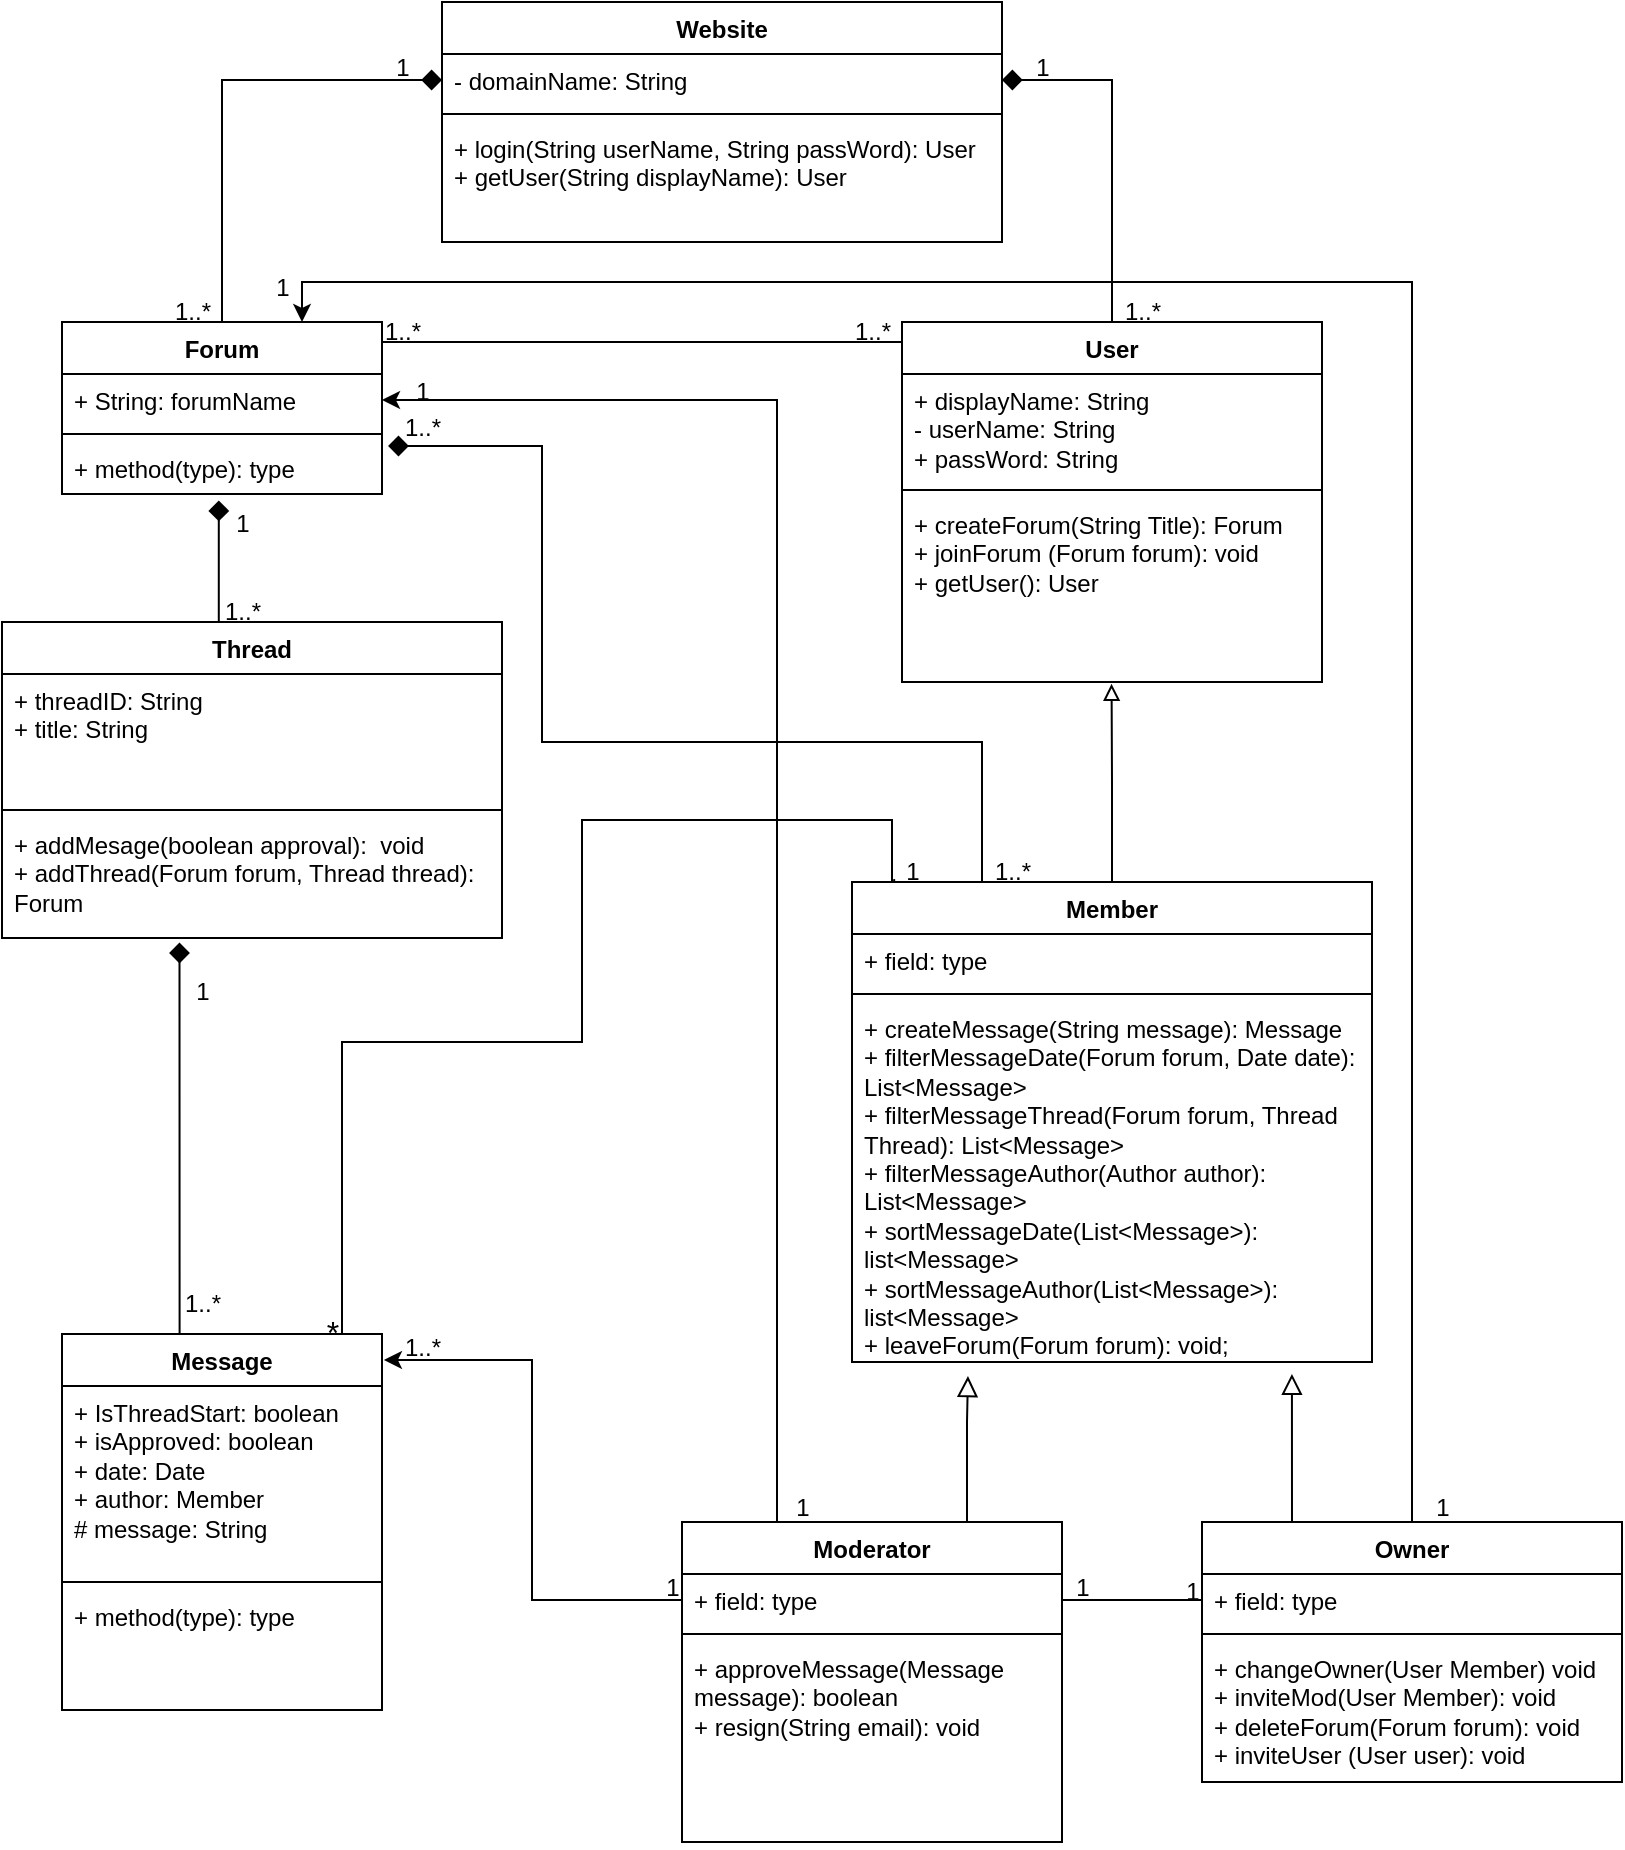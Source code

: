 <mxfile version="22.0.8" type="github">
  <diagram name="Page-1" id="HC84fRIo5L5SZe-6cnd3">
    <mxGraphModel dx="1728" dy="932" grid="1" gridSize="10" guides="1" tooltips="1" connect="1" arrows="1" fold="1" page="1" pageScale="1" pageWidth="850" pageHeight="1100" math="0" shadow="0">
      <root>
        <mxCell id="0" />
        <mxCell id="1" parent="0" />
        <mxCell id="k8Z0aB3li1hWX0Y3ibZ5-13" value="Website" style="swimlane;fontStyle=1;align=center;verticalAlign=top;childLayout=stackLayout;horizontal=1;startSize=26;horizontalStack=0;resizeParent=1;resizeParentMax=0;resizeLast=0;collapsible=1;marginBottom=0;whiteSpace=wrap;html=1;" parent="1" vertex="1">
          <mxGeometry x="240" y="80" width="280" height="120" as="geometry" />
        </mxCell>
        <mxCell id="k8Z0aB3li1hWX0Y3ibZ5-14" value="- domainName: String" style="text;strokeColor=none;fillColor=none;align=left;verticalAlign=top;spacingLeft=4;spacingRight=4;overflow=hidden;rotatable=0;points=[[0,0.5],[1,0.5]];portConstraint=eastwest;whiteSpace=wrap;html=1;" parent="k8Z0aB3li1hWX0Y3ibZ5-13" vertex="1">
          <mxGeometry y="26" width="280" height="26" as="geometry" />
        </mxCell>
        <mxCell id="k8Z0aB3li1hWX0Y3ibZ5-15" value="" style="line;strokeWidth=1;fillColor=none;align=left;verticalAlign=middle;spacingTop=-1;spacingLeft=3;spacingRight=3;rotatable=0;labelPosition=right;points=[];portConstraint=eastwest;strokeColor=inherit;" parent="k8Z0aB3li1hWX0Y3ibZ5-13" vertex="1">
          <mxGeometry y="52" width="280" height="8" as="geometry" />
        </mxCell>
        <mxCell id="k8Z0aB3li1hWX0Y3ibZ5-16" value="+ login(String userName, String passWord): User&lt;br&gt;+ getUser(String displayName): User" style="text;strokeColor=none;fillColor=none;align=left;verticalAlign=top;spacingLeft=4;spacingRight=4;overflow=hidden;rotatable=0;points=[[0,0.5],[1,0.5]];portConstraint=eastwest;whiteSpace=wrap;html=1;" parent="k8Z0aB3li1hWX0Y3ibZ5-13" vertex="1">
          <mxGeometry y="60" width="280" height="60" as="geometry" />
        </mxCell>
        <mxCell id="k8Z0aB3li1hWX0Y3ibZ5-50" style="edgeStyle=orthogonalEdgeStyle;rounded=0;orthogonalLoop=1;jettySize=auto;html=1;exitX=0.5;exitY=0;exitDx=0;exitDy=0;entryX=1;entryY=0.5;entryDx=0;entryDy=0;endArrow=diamond;endFill=1;endSize=8;verticalAlign=top;" parent="1" source="k8Z0aB3li1hWX0Y3ibZ5-17" target="k8Z0aB3li1hWX0Y3ibZ5-14" edge="1">
          <mxGeometry relative="1" as="geometry" />
        </mxCell>
        <mxCell id="5v4WbHEpXa2ZNB2RPAgj-4" style="edgeStyle=orthogonalEdgeStyle;rounded=0;orthogonalLoop=1;jettySize=auto;html=1;exitX=0;exitY=0.25;exitDx=0;exitDy=0;entryX=1;entryY=0.25;entryDx=0;entryDy=0;endArrow=none;endFill=0;" parent="1" source="k8Z0aB3li1hWX0Y3ibZ5-17" target="k8Z0aB3li1hWX0Y3ibZ5-33" edge="1">
          <mxGeometry relative="1" as="geometry">
            <Array as="points">
              <mxPoint x="470" y="250" />
              <mxPoint x="210" y="250" />
            </Array>
          </mxGeometry>
        </mxCell>
        <mxCell id="k8Z0aB3li1hWX0Y3ibZ5-17" value="User" style="swimlane;fontStyle=1;align=center;verticalAlign=top;childLayout=stackLayout;horizontal=1;startSize=26;horizontalStack=0;resizeParent=1;resizeParentMax=0;resizeLast=0;collapsible=1;marginBottom=0;whiteSpace=wrap;html=1;" parent="1" vertex="1">
          <mxGeometry x="470" y="240" width="210" height="180" as="geometry" />
        </mxCell>
        <mxCell id="k8Z0aB3li1hWX0Y3ibZ5-18" value="+ displayName: String&lt;br&gt;- userName: String&lt;br&gt;+ passWord: String" style="text;strokeColor=none;fillColor=none;align=left;verticalAlign=top;spacingLeft=4;spacingRight=4;overflow=hidden;rotatable=0;points=[[0,0.5],[1,0.5]];portConstraint=eastwest;whiteSpace=wrap;html=1;" parent="k8Z0aB3li1hWX0Y3ibZ5-17" vertex="1">
          <mxGeometry y="26" width="210" height="54" as="geometry" />
        </mxCell>
        <mxCell id="k8Z0aB3li1hWX0Y3ibZ5-19" value="" style="line;strokeWidth=1;fillColor=none;align=left;verticalAlign=middle;spacingTop=-1;spacingLeft=3;spacingRight=3;rotatable=0;labelPosition=right;points=[];portConstraint=eastwest;strokeColor=inherit;" parent="k8Z0aB3li1hWX0Y3ibZ5-17" vertex="1">
          <mxGeometry y="80" width="210" height="8" as="geometry" />
        </mxCell>
        <mxCell id="k8Z0aB3li1hWX0Y3ibZ5-20" value="+ createForum(String Title): Forum&lt;br&gt;+ joinForum (Forum forum): void&lt;br&gt;+ getUser(): User" style="text;strokeColor=none;fillColor=none;align=left;verticalAlign=top;spacingLeft=4;spacingRight=4;overflow=hidden;rotatable=0;points=[[0,0.5],[1,0.5]];portConstraint=eastwest;whiteSpace=wrap;html=1;" parent="k8Z0aB3li1hWX0Y3ibZ5-17" vertex="1">
          <mxGeometry y="88" width="210" height="92" as="geometry" />
        </mxCell>
        <mxCell id="k8Z0aB3li1hWX0Y3ibZ5-47" style="edgeStyle=orthogonalEdgeStyle;rounded=0;orthogonalLoop=1;jettySize=auto;html=1;exitX=0.5;exitY=0;exitDx=0;exitDy=0;endArrow=block;endFill=0;entryX=0.499;entryY=1.01;entryDx=0;entryDy=0;entryPerimeter=0;" parent="1" source="k8Z0aB3li1hWX0Y3ibZ5-21" target="k8Z0aB3li1hWX0Y3ibZ5-20" edge="1">
          <mxGeometry relative="1" as="geometry">
            <mxPoint x="550" y="410" as="targetPoint" />
          </mxGeometry>
        </mxCell>
        <mxCell id="k8Z0aB3li1hWX0Y3ibZ5-21" value="Member&lt;br&gt;" style="swimlane;fontStyle=1;align=center;verticalAlign=top;childLayout=stackLayout;horizontal=1;startSize=26;horizontalStack=0;resizeParent=1;resizeParentMax=0;resizeLast=0;collapsible=1;marginBottom=0;whiteSpace=wrap;html=1;" parent="1" vertex="1">
          <mxGeometry x="445" y="520" width="260" height="240" as="geometry" />
        </mxCell>
        <mxCell id="k8Z0aB3li1hWX0Y3ibZ5-22" value="+ field: type" style="text;strokeColor=none;fillColor=none;align=left;verticalAlign=top;spacingLeft=4;spacingRight=4;overflow=hidden;rotatable=0;points=[[0,0.5],[1,0.5]];portConstraint=eastwest;whiteSpace=wrap;html=1;" parent="k8Z0aB3li1hWX0Y3ibZ5-21" vertex="1">
          <mxGeometry y="26" width="260" height="26" as="geometry" />
        </mxCell>
        <mxCell id="k8Z0aB3li1hWX0Y3ibZ5-23" value="" style="line;strokeWidth=1;fillColor=none;align=left;verticalAlign=middle;spacingTop=-1;spacingLeft=3;spacingRight=3;rotatable=0;labelPosition=right;points=[];portConstraint=eastwest;strokeColor=inherit;" parent="k8Z0aB3li1hWX0Y3ibZ5-21" vertex="1">
          <mxGeometry y="52" width="260" height="8" as="geometry" />
        </mxCell>
        <mxCell id="k8Z0aB3li1hWX0Y3ibZ5-24" value="+ createMessage(String message): Message&lt;br&gt;+ filterMessageDate(Forum forum, Date date): List&amp;lt;Message&amp;gt;&amp;nbsp;&lt;br&gt;+ filterMessageThread(Forum forum, Thread Thread): List&amp;lt;Message&amp;gt;&lt;br&gt;+ filterMessageAuthor(Author author): List&amp;lt;Message&amp;gt;&lt;br&gt;+ sortMessageDate(List&amp;lt;Message&amp;gt;): list&amp;lt;Message&amp;gt;&lt;br&gt;+ sortMessageAuthor(List&amp;lt;Message&amp;gt;): list&amp;lt;Message&amp;gt;&lt;br&gt;+ leaveForum(Forum forum): void;" style="text;strokeColor=none;fillColor=none;align=left;verticalAlign=top;spacingLeft=4;spacingRight=4;overflow=hidden;rotatable=0;points=[[0,0.5],[1,0.5]];portConstraint=eastwest;whiteSpace=wrap;html=1;" parent="k8Z0aB3li1hWX0Y3ibZ5-21" vertex="1">
          <mxGeometry y="60" width="260" height="180" as="geometry" />
        </mxCell>
        <mxCell id="5v4WbHEpXa2ZNB2RPAgj-17" style="edgeStyle=orthogonalEdgeStyle;rounded=0;orthogonalLoop=1;jettySize=auto;html=1;exitX=0.5;exitY=0;exitDx=0;exitDy=0;entryX=0.75;entryY=0;entryDx=0;entryDy=0;verticalAlign=top;" parent="1" source="k8Z0aB3li1hWX0Y3ibZ5-25" target="k8Z0aB3li1hWX0Y3ibZ5-33" edge="1">
          <mxGeometry relative="1" as="geometry" />
        </mxCell>
        <mxCell id="k8Z0aB3li1hWX0Y3ibZ5-25" value="Owner" style="swimlane;fontStyle=1;align=center;verticalAlign=top;childLayout=stackLayout;horizontal=1;startSize=26;horizontalStack=0;resizeParent=1;resizeParentMax=0;resizeLast=0;collapsible=1;marginBottom=0;whiteSpace=wrap;html=1;" parent="1" vertex="1">
          <mxGeometry x="620" y="840" width="210" height="130" as="geometry" />
        </mxCell>
        <mxCell id="k8Z0aB3li1hWX0Y3ibZ5-26" value="+ field: type" style="text;strokeColor=none;fillColor=none;align=left;verticalAlign=top;spacingLeft=4;spacingRight=4;overflow=hidden;rotatable=0;points=[[0,0.5],[1,0.5]];portConstraint=eastwest;whiteSpace=wrap;html=1;" parent="k8Z0aB3li1hWX0Y3ibZ5-25" vertex="1">
          <mxGeometry y="26" width="210" height="26" as="geometry" />
        </mxCell>
        <mxCell id="k8Z0aB3li1hWX0Y3ibZ5-27" value="" style="line;strokeWidth=1;fillColor=none;align=left;verticalAlign=middle;spacingTop=-1;spacingLeft=3;spacingRight=3;rotatable=0;labelPosition=right;points=[];portConstraint=eastwest;strokeColor=inherit;" parent="k8Z0aB3li1hWX0Y3ibZ5-25" vertex="1">
          <mxGeometry y="52" width="210" height="8" as="geometry" />
        </mxCell>
        <mxCell id="k8Z0aB3li1hWX0Y3ibZ5-28" value="+ changeOwner(User Member) void&lt;br&gt;+ inviteMod(User Member): void&lt;br&gt;+ deleteForum(Forum forum): void&lt;br&gt;+ inviteUser (User user): void" style="text;strokeColor=none;fillColor=none;align=left;verticalAlign=top;spacingLeft=4;spacingRight=4;overflow=hidden;rotatable=0;points=[[0,0.5],[1,0.5]];portConstraint=eastwest;whiteSpace=wrap;html=1;" parent="k8Z0aB3li1hWX0Y3ibZ5-25" vertex="1">
          <mxGeometry y="60" width="210" height="70" as="geometry" />
        </mxCell>
        <mxCell id="5v4WbHEpXa2ZNB2RPAgj-16" style="edgeStyle=orthogonalEdgeStyle;rounded=0;orthogonalLoop=1;jettySize=auto;html=1;exitX=0.25;exitY=0;exitDx=0;exitDy=0;entryX=1;entryY=0.5;entryDx=0;entryDy=0;" parent="1" source="k8Z0aB3li1hWX0Y3ibZ5-29" target="k8Z0aB3li1hWX0Y3ibZ5-34" edge="1">
          <mxGeometry relative="1" as="geometry" />
        </mxCell>
        <mxCell id="k8Z0aB3li1hWX0Y3ibZ5-29" value="Moderator" style="swimlane;fontStyle=1;align=center;verticalAlign=top;childLayout=stackLayout;horizontal=1;startSize=26;horizontalStack=0;resizeParent=1;resizeParentMax=0;resizeLast=0;collapsible=1;marginBottom=0;whiteSpace=wrap;html=1;" parent="1" vertex="1">
          <mxGeometry x="360" y="840" width="190" height="160" as="geometry" />
        </mxCell>
        <mxCell id="k8Z0aB3li1hWX0Y3ibZ5-30" value="+ field: type" style="text;strokeColor=none;fillColor=none;align=left;verticalAlign=top;spacingLeft=4;spacingRight=4;overflow=hidden;rotatable=0;points=[[0,0.5],[1,0.5]];portConstraint=eastwest;whiteSpace=wrap;html=1;" parent="k8Z0aB3li1hWX0Y3ibZ5-29" vertex="1">
          <mxGeometry y="26" width="190" height="26" as="geometry" />
        </mxCell>
        <mxCell id="k8Z0aB3li1hWX0Y3ibZ5-31" value="" style="line;strokeWidth=1;fillColor=none;align=left;verticalAlign=middle;spacingTop=-1;spacingLeft=3;spacingRight=3;rotatable=0;labelPosition=right;points=[];portConstraint=eastwest;strokeColor=inherit;" parent="k8Z0aB3li1hWX0Y3ibZ5-29" vertex="1">
          <mxGeometry y="52" width="190" height="8" as="geometry" />
        </mxCell>
        <mxCell id="k8Z0aB3li1hWX0Y3ibZ5-32" value="+ approveMessage(Message message): boolean&lt;br&gt;+ resign(String email): void&lt;br&gt;" style="text;strokeColor=none;fillColor=none;align=left;verticalAlign=top;spacingLeft=4;spacingRight=4;overflow=hidden;rotatable=0;points=[[0,0.5],[1,0.5]];portConstraint=eastwest;whiteSpace=wrap;html=1;" parent="k8Z0aB3li1hWX0Y3ibZ5-29" vertex="1">
          <mxGeometry y="60" width="190" height="100" as="geometry" />
        </mxCell>
        <mxCell id="k8Z0aB3li1hWX0Y3ibZ5-52" style="edgeStyle=orthogonalEdgeStyle;rounded=0;orthogonalLoop=1;jettySize=auto;html=1;exitX=0.5;exitY=0;exitDx=0;exitDy=0;entryX=0;entryY=0.5;entryDx=0;entryDy=0;endArrow=diamond;endFill=1;endSize=8;" parent="1" source="k8Z0aB3li1hWX0Y3ibZ5-33" target="k8Z0aB3li1hWX0Y3ibZ5-14" edge="1">
          <mxGeometry relative="1" as="geometry" />
        </mxCell>
        <mxCell id="k8Z0aB3li1hWX0Y3ibZ5-33" value="Forum" style="swimlane;fontStyle=1;align=center;verticalAlign=top;childLayout=stackLayout;horizontal=1;startSize=26;horizontalStack=0;resizeParent=1;resizeParentMax=0;resizeLast=0;collapsible=1;marginBottom=0;whiteSpace=wrap;html=1;" parent="1" vertex="1">
          <mxGeometry x="50" y="240" width="160" height="86" as="geometry" />
        </mxCell>
        <mxCell id="k8Z0aB3li1hWX0Y3ibZ5-34" value="+ String: forumName" style="text;strokeColor=none;fillColor=none;align=left;verticalAlign=top;spacingLeft=4;spacingRight=4;overflow=hidden;rotatable=0;points=[[0,0.5],[1,0.5]];portConstraint=eastwest;whiteSpace=wrap;html=1;" parent="k8Z0aB3li1hWX0Y3ibZ5-33" vertex="1">
          <mxGeometry y="26" width="160" height="26" as="geometry" />
        </mxCell>
        <mxCell id="k8Z0aB3li1hWX0Y3ibZ5-35" value="" style="line;strokeWidth=1;fillColor=none;align=left;verticalAlign=middle;spacingTop=-1;spacingLeft=3;spacingRight=3;rotatable=0;labelPosition=right;points=[];portConstraint=eastwest;strokeColor=inherit;" parent="k8Z0aB3li1hWX0Y3ibZ5-33" vertex="1">
          <mxGeometry y="52" width="160" height="8" as="geometry" />
        </mxCell>
        <mxCell id="k8Z0aB3li1hWX0Y3ibZ5-36" value="+ method(type): type" style="text;strokeColor=none;fillColor=none;align=left;verticalAlign=top;spacingLeft=4;spacingRight=4;overflow=hidden;rotatable=0;points=[[0,0.5],[1,0.5]];portConstraint=eastwest;whiteSpace=wrap;html=1;" parent="k8Z0aB3li1hWX0Y3ibZ5-33" vertex="1">
          <mxGeometry y="60" width="160" height="26" as="geometry" />
        </mxCell>
        <mxCell id="k8Z0aB3li1hWX0Y3ibZ5-37" value="Message" style="swimlane;fontStyle=1;align=center;verticalAlign=top;childLayout=stackLayout;horizontal=1;startSize=26;horizontalStack=0;resizeParent=1;resizeParentMax=0;resizeLast=0;collapsible=1;marginBottom=0;whiteSpace=wrap;html=1;" parent="1" vertex="1">
          <mxGeometry x="50" y="746" width="160" height="188" as="geometry" />
        </mxCell>
        <mxCell id="k8Z0aB3li1hWX0Y3ibZ5-38" value="+ IsThreadStart: boolean&lt;br&gt;+ isApproved: boolean&lt;br&gt;+ date: Date&lt;br&gt;+ author: Member&lt;br&gt;# message: String" style="text;strokeColor=none;fillColor=none;align=left;verticalAlign=top;spacingLeft=4;spacingRight=4;overflow=hidden;rotatable=0;points=[[0,0.5],[1,0.5]];portConstraint=eastwest;whiteSpace=wrap;html=1;" parent="k8Z0aB3li1hWX0Y3ibZ5-37" vertex="1">
          <mxGeometry y="26" width="160" height="94" as="geometry" />
        </mxCell>
        <mxCell id="k8Z0aB3li1hWX0Y3ibZ5-39" value="" style="line;strokeWidth=1;fillColor=none;align=left;verticalAlign=middle;spacingTop=-1;spacingLeft=3;spacingRight=3;rotatable=0;labelPosition=right;points=[];portConstraint=eastwest;strokeColor=inherit;" parent="k8Z0aB3li1hWX0Y3ibZ5-37" vertex="1">
          <mxGeometry y="120" width="160" height="8" as="geometry" />
        </mxCell>
        <mxCell id="k8Z0aB3li1hWX0Y3ibZ5-40" value="+ method(type): type" style="text;strokeColor=none;fillColor=none;align=left;verticalAlign=top;spacingLeft=4;spacingRight=4;overflow=hidden;rotatable=0;points=[[0,0.5],[1,0.5]];portConstraint=eastwest;whiteSpace=wrap;html=1;" parent="k8Z0aB3li1hWX0Y3ibZ5-37" vertex="1">
          <mxGeometry y="128" width="160" height="60" as="geometry" />
        </mxCell>
        <mxCell id="RHpjY7sr-A7wjx9pKyyj-4" style="edgeStyle=orthogonalEdgeStyle;rounded=0;orthogonalLoop=1;jettySize=auto;html=1;exitX=0.5;exitY=0;exitDx=0;exitDy=0;endArrow=diamond;endFill=1;endSize=8;entryX=0.49;entryY=1.125;entryDx=0;entryDy=0;entryPerimeter=0;" parent="1" source="5v4WbHEpXa2ZNB2RPAgj-9" target="k8Z0aB3li1hWX0Y3ibZ5-36" edge="1">
          <mxGeometry relative="1" as="geometry">
            <Array as="points">
              <mxPoint x="128" y="390" />
            </Array>
            <mxPoint x="120" y="340" as="targetPoint" />
          </mxGeometry>
        </mxCell>
        <mxCell id="ja0bDv35mv7Wsw1aUElZ-13" style="edgeStyle=orthogonalEdgeStyle;rounded=0;orthogonalLoop=1;jettySize=auto;html=1;exitX=0.25;exitY=0;exitDx=0;exitDy=0;entryX=1.019;entryY=0.077;entryDx=0;entryDy=0;entryPerimeter=0;endArrow=diamond;endFill=1;endSize=8;" parent="1" source="k8Z0aB3li1hWX0Y3ibZ5-21" target="k8Z0aB3li1hWX0Y3ibZ5-36" edge="1">
          <mxGeometry relative="1" as="geometry">
            <Array as="points">
              <mxPoint x="510" y="450" />
              <mxPoint x="290" y="450" />
              <mxPoint x="290" y="302" />
            </Array>
          </mxGeometry>
        </mxCell>
        <mxCell id="5v4WbHEpXa2ZNB2RPAgj-2" style="edgeStyle=orthogonalEdgeStyle;rounded=0;orthogonalLoop=1;jettySize=auto;html=1;exitX=0;exitY=0.5;exitDx=0;exitDy=0;entryX=1;entryY=0.5;entryDx=0;entryDy=0;endArrow=none;endFill=0;" parent="1" source="k8Z0aB3li1hWX0Y3ibZ5-26" target="k8Z0aB3li1hWX0Y3ibZ5-30" edge="1">
          <mxGeometry relative="1" as="geometry" />
        </mxCell>
        <mxCell id="5v4WbHEpXa2ZNB2RPAgj-9" value="Thread" style="swimlane;fontStyle=1;align=center;verticalAlign=top;childLayout=stackLayout;horizontal=1;startSize=26;horizontalStack=0;resizeParent=1;resizeParentMax=0;resizeLast=0;collapsible=1;marginBottom=0;whiteSpace=wrap;html=1;" parent="1" vertex="1">
          <mxGeometry x="20" y="390" width="250" height="158" as="geometry" />
        </mxCell>
        <mxCell id="5v4WbHEpXa2ZNB2RPAgj-10" value="+ threadID: String&lt;br&gt;+ title: String&lt;br&gt;" style="text;strokeColor=none;fillColor=none;align=left;verticalAlign=top;spacingLeft=4;spacingRight=4;overflow=hidden;rotatable=0;points=[[0,0.5],[1,0.5]];portConstraint=eastwest;whiteSpace=wrap;html=1;" parent="5v4WbHEpXa2ZNB2RPAgj-9" vertex="1">
          <mxGeometry y="26" width="250" height="64" as="geometry" />
        </mxCell>
        <mxCell id="5v4WbHEpXa2ZNB2RPAgj-11" value="" style="line;strokeWidth=1;fillColor=none;align=left;verticalAlign=middle;spacingTop=-1;spacingLeft=3;spacingRight=3;rotatable=0;labelPosition=right;points=[];portConstraint=eastwest;strokeColor=inherit;" parent="5v4WbHEpXa2ZNB2RPAgj-9" vertex="1">
          <mxGeometry y="90" width="250" height="8" as="geometry" />
        </mxCell>
        <mxCell id="5v4WbHEpXa2ZNB2RPAgj-12" value="+ addMesage(boolean approval):&amp;nbsp; void&lt;br&gt;+ addThread(Forum forum, Thread thread):&lt;br&gt;Forum" style="text;strokeColor=none;fillColor=none;align=left;verticalAlign=top;spacingLeft=4;spacingRight=4;overflow=hidden;rotatable=0;points=[[0,0.5],[1,0.5]];portConstraint=eastwest;whiteSpace=wrap;html=1;" parent="5v4WbHEpXa2ZNB2RPAgj-9" vertex="1">
          <mxGeometry y="98" width="250" height="60" as="geometry" />
        </mxCell>
        <mxCell id="5v4WbHEpXa2ZNB2RPAgj-19" style="edgeStyle=orthogonalEdgeStyle;rounded=0;orthogonalLoop=1;jettySize=auto;html=1;exitX=0.081;exitY=-0.006;exitDx=0;exitDy=0;entryX=0.75;entryY=0;entryDx=0;entryDy=0;endArrow=none;endFill=0;exitPerimeter=0;" parent="1" source="k8Z0aB3li1hWX0Y3ibZ5-21" edge="1">
          <mxGeometry relative="1" as="geometry">
            <Array as="points">
              <mxPoint x="466" y="520" />
              <mxPoint x="465" y="520" />
              <mxPoint x="465" y="489" />
              <mxPoint x="310" y="489" />
              <mxPoint x="310" y="600" />
              <mxPoint x="190" y="600" />
            </Array>
            <mxPoint x="465" y="569" as="sourcePoint" />
            <mxPoint x="190" y="746" as="targetPoint" />
          </mxGeometry>
        </mxCell>
        <mxCell id="fme2dWt7JG8xFByP7D0Y-1" style="edgeStyle=orthogonalEdgeStyle;rounded=0;orthogonalLoop=1;jettySize=auto;html=1;exitX=0;exitY=0.5;exitDx=0;exitDy=0;entryX=1.006;entryY=0.069;entryDx=0;entryDy=0;entryPerimeter=0;" edge="1" parent="1" source="k8Z0aB3li1hWX0Y3ibZ5-30" target="k8Z0aB3li1hWX0Y3ibZ5-37">
          <mxGeometry relative="1" as="geometry" />
        </mxCell>
        <mxCell id="fme2dWt7JG8xFByP7D0Y-2" style="edgeStyle=orthogonalEdgeStyle;rounded=0;orthogonalLoop=1;jettySize=auto;html=1;exitX=0.25;exitY=0;exitDx=0;exitDy=0;entryX=0.355;entryY=1.038;entryDx=0;entryDy=0;entryPerimeter=0;endArrow=diamond;endFill=1;endSize=8;" edge="1" parent="1" source="k8Z0aB3li1hWX0Y3ibZ5-37" target="5v4WbHEpXa2ZNB2RPAgj-12">
          <mxGeometry relative="1" as="geometry">
            <Array as="points">
              <mxPoint x="109" y="746" />
            </Array>
          </mxGeometry>
        </mxCell>
        <mxCell id="fme2dWt7JG8xFByP7D0Y-7" style="edgeStyle=orthogonalEdgeStyle;rounded=0;orthogonalLoop=1;jettySize=auto;html=1;exitX=0.25;exitY=0;exitDx=0;exitDy=0;entryX=0.846;entryY=1.033;entryDx=0;entryDy=0;entryPerimeter=0;endSize=8;endArrow=block;endFill=0;" edge="1" parent="1" source="k8Z0aB3li1hWX0Y3ibZ5-25" target="k8Z0aB3li1hWX0Y3ibZ5-24">
          <mxGeometry relative="1" as="geometry">
            <Array as="points">
              <mxPoint x="665" y="840" />
            </Array>
          </mxGeometry>
        </mxCell>
        <mxCell id="fme2dWt7JG8xFByP7D0Y-8" style="edgeStyle=orthogonalEdgeStyle;rounded=0;orthogonalLoop=1;jettySize=auto;html=1;exitX=0.75;exitY=0;exitDx=0;exitDy=0;entryX=0.223;entryY=1.039;entryDx=0;entryDy=0;entryPerimeter=0;endArrow=block;endFill=0;endSize=8;" edge="1" parent="1" source="k8Z0aB3li1hWX0Y3ibZ5-29" target="k8Z0aB3li1hWX0Y3ibZ5-24">
          <mxGeometry relative="1" as="geometry">
            <Array as="points">
              <mxPoint x="503" y="790" />
              <mxPoint x="503" y="790" />
            </Array>
          </mxGeometry>
        </mxCell>
        <mxCell id="fme2dWt7JG8xFByP7D0Y-9" value="1" style="text;html=1;align=center;verticalAlign=middle;resizable=0;points=[];autosize=1;strokeColor=none;fillColor=none;" vertex="1" parent="1">
          <mxGeometry x="525" y="98" width="30" height="30" as="geometry" />
        </mxCell>
        <mxCell id="fme2dWt7JG8xFByP7D0Y-10" value="1..*" style="text;html=1;align=center;verticalAlign=middle;resizable=0;points=[];autosize=1;strokeColor=none;fillColor=none;" vertex="1" parent="1">
          <mxGeometry x="570" y="220" width="40" height="30" as="geometry" />
        </mxCell>
        <mxCell id="fme2dWt7JG8xFByP7D0Y-12" value="1" style="text;html=1;align=center;verticalAlign=middle;resizable=0;points=[];autosize=1;strokeColor=none;fillColor=none;" vertex="1" parent="1">
          <mxGeometry x="145" y="208" width="30" height="30" as="geometry" />
        </mxCell>
        <mxCell id="fme2dWt7JG8xFByP7D0Y-14" value="1" style="text;html=1;align=center;verticalAlign=middle;resizable=0;points=[];autosize=1;strokeColor=none;fillColor=none;" vertex="1" parent="1">
          <mxGeometry x="725" y="818" width="30" height="30" as="geometry" />
        </mxCell>
        <mxCell id="fme2dWt7JG8xFByP7D0Y-15" value="1" style="text;html=1;align=center;verticalAlign=middle;resizable=0;points=[];autosize=1;strokeColor=none;fillColor=none;" vertex="1" parent="1">
          <mxGeometry x="600" y="860" width="30" height="30" as="geometry" />
        </mxCell>
        <mxCell id="fme2dWt7JG8xFByP7D0Y-16" value="1" style="text;html=1;align=center;verticalAlign=middle;resizable=0;points=[];autosize=1;strokeColor=none;fillColor=none;" vertex="1" parent="1">
          <mxGeometry x="545" y="858" width="30" height="30" as="geometry" />
        </mxCell>
        <mxCell id="fme2dWt7JG8xFByP7D0Y-17" value="1..*" style="text;html=1;align=center;verticalAlign=middle;resizable=0;points=[];autosize=1;strokeColor=none;fillColor=none;" vertex="1" parent="1">
          <mxGeometry x="210" y="738" width="40" height="30" as="geometry" />
        </mxCell>
        <mxCell id="fme2dWt7JG8xFByP7D0Y-18" value="1" style="text;html=1;align=center;verticalAlign=middle;resizable=0;points=[];autosize=1;strokeColor=none;fillColor=none;" vertex="1" parent="1">
          <mxGeometry x="340" y="858" width="30" height="30" as="geometry" />
        </mxCell>
        <mxCell id="fme2dWt7JG8xFByP7D0Y-19" value="1" style="text;html=1;align=center;verticalAlign=middle;resizable=0;points=[];autosize=1;strokeColor=none;fillColor=none;" vertex="1" parent="1">
          <mxGeometry x="105" y="560" width="30" height="30" as="geometry" />
        </mxCell>
        <mxCell id="fme2dWt7JG8xFByP7D0Y-20" value="1..*" style="text;html=1;align=center;verticalAlign=middle;resizable=0;points=[];autosize=1;strokeColor=none;fillColor=none;" vertex="1" parent="1">
          <mxGeometry x="100" y="716" width="40" height="30" as="geometry" />
        </mxCell>
        <mxCell id="fme2dWt7JG8xFByP7D0Y-22" value="1..*" style="text;html=1;align=center;verticalAlign=middle;resizable=0;points=[];autosize=1;strokeColor=none;fillColor=none;" vertex="1" parent="1">
          <mxGeometry x="435" y="230" width="40" height="30" as="geometry" />
        </mxCell>
        <mxCell id="fme2dWt7JG8xFByP7D0Y-23" value="1..*" style="text;html=1;align=center;verticalAlign=middle;resizable=0;points=[];autosize=1;strokeColor=none;fillColor=none;" vertex="1" parent="1">
          <mxGeometry x="200" y="230" width="40" height="30" as="geometry" />
        </mxCell>
        <mxCell id="fme2dWt7JG8xFByP7D0Y-24" value="1..*" style="text;html=1;align=center;verticalAlign=middle;resizable=0;points=[];autosize=1;strokeColor=none;fillColor=none;" vertex="1" parent="1">
          <mxGeometry x="210" y="278" width="40" height="30" as="geometry" />
        </mxCell>
        <mxCell id="fme2dWt7JG8xFByP7D0Y-26" value="1" style="text;html=1;align=center;verticalAlign=middle;resizable=0;points=[];autosize=1;strokeColor=none;fillColor=none;" vertex="1" parent="1">
          <mxGeometry x="215" y="260" width="30" height="30" as="geometry" />
        </mxCell>
        <mxCell id="fme2dWt7JG8xFByP7D0Y-27" value="1" style="text;html=1;align=center;verticalAlign=middle;resizable=0;points=[];autosize=1;strokeColor=none;fillColor=none;" vertex="1" parent="1">
          <mxGeometry x="405" y="818" width="30" height="30" as="geometry" />
        </mxCell>
        <mxCell id="fme2dWt7JG8xFByP7D0Y-28" value="1" style="text;html=1;align=center;verticalAlign=middle;resizable=0;points=[];autosize=1;strokeColor=none;fillColor=none;" vertex="1" parent="1">
          <mxGeometry x="205" y="98" width="30" height="30" as="geometry" />
        </mxCell>
        <mxCell id="fme2dWt7JG8xFByP7D0Y-29" value="1..*" style="text;html=1;align=center;verticalAlign=middle;resizable=0;points=[];autosize=1;strokeColor=none;fillColor=none;" vertex="1" parent="1">
          <mxGeometry x="95" y="220" width="40" height="30" as="geometry" />
        </mxCell>
        <mxCell id="fme2dWt7JG8xFByP7D0Y-30" value="1..*" style="text;html=1;align=center;verticalAlign=middle;resizable=0;points=[];autosize=1;strokeColor=none;fillColor=none;" vertex="1" parent="1">
          <mxGeometry x="505" y="500" width="40" height="30" as="geometry" />
        </mxCell>
        <mxCell id="fme2dWt7JG8xFByP7D0Y-31" value="1" style="text;html=1;align=center;verticalAlign=middle;resizable=0;points=[];autosize=1;strokeColor=none;fillColor=none;" vertex="1" parent="1">
          <mxGeometry x="460" y="500" width="30" height="30" as="geometry" />
        </mxCell>
        <mxCell id="fme2dWt7JG8xFByP7D0Y-32" value="&lt;font style=&quot;font-size: 16px;&quot;&gt;*&lt;/font&gt;" style="text;html=1;align=center;verticalAlign=middle;resizable=0;points=[];autosize=1;strokeColor=none;fillColor=none;" vertex="1" parent="1">
          <mxGeometry x="170" y="730" width="30" height="30" as="geometry" />
        </mxCell>
        <mxCell id="fme2dWt7JG8xFByP7D0Y-33" value="1" style="text;html=1;align=center;verticalAlign=middle;resizable=0;points=[];autosize=1;strokeColor=none;fillColor=none;" vertex="1" parent="1">
          <mxGeometry x="125" y="326" width="30" height="30" as="geometry" />
        </mxCell>
        <mxCell id="fme2dWt7JG8xFByP7D0Y-34" value="1..*" style="text;html=1;align=center;verticalAlign=middle;resizable=0;points=[];autosize=1;strokeColor=none;fillColor=none;" vertex="1" parent="1">
          <mxGeometry x="120" y="370" width="40" height="30" as="geometry" />
        </mxCell>
      </root>
    </mxGraphModel>
  </diagram>
</mxfile>
